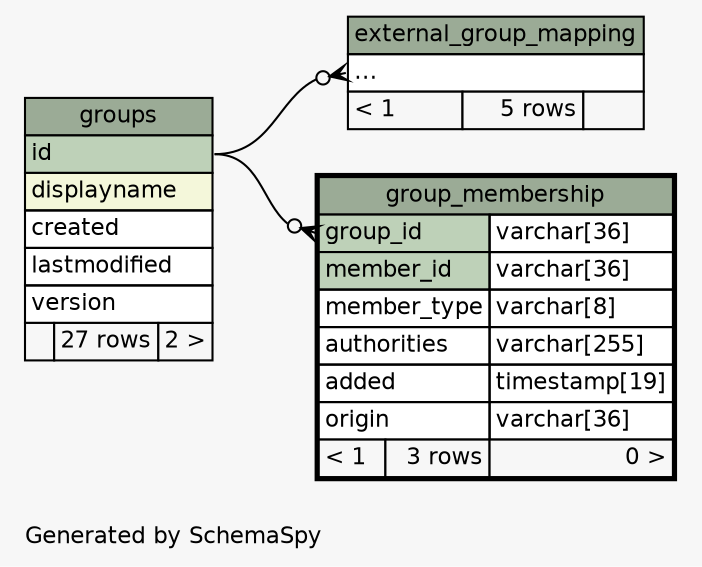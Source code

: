 // dot 2.36.0 on Mac OS X 10.9.2
// SchemaSpy rev 590
digraph "twoDegreesRelationshipsDiagram" {
  graph [
    rankdir="RL"
    bgcolor="#f7f7f7"
    label="\nGenerated by SchemaSpy"
    labeljust="l"
    nodesep="0.18"
    ranksep="0.46"
    fontname="Helvetica"
    fontsize="11"
  ];
  node [
    fontname="Helvetica"
    fontsize="11"
    shape="plaintext"
  ];
  edge [
    arrowsize="0.8"
  ];
  "external_group_mapping":"elipses":w -> "groups":"id":e [arrowhead=none dir=back arrowtail=crowodot];
  "group_membership":"group_id":w -> "groups":"id":e [arrowhead=none dir=back arrowtail=crowodot];
  "external_group_mapping" [
    label=<
    <TABLE BORDER="0" CELLBORDER="1" CELLSPACING="0" BGCOLOR="#ffffff">
      <TR><TD COLSPAN="3" BGCOLOR="#9bab96" ALIGN="CENTER">external_group_mapping</TD></TR>
      <TR><TD PORT="elipses" COLSPAN="3" ALIGN="LEFT">...</TD></TR>
      <TR><TD ALIGN="LEFT" BGCOLOR="#f7f7f7">&lt; 1</TD><TD ALIGN="RIGHT" BGCOLOR="#f7f7f7">5 rows</TD><TD ALIGN="RIGHT" BGCOLOR="#f7f7f7">  </TD></TR>
    </TABLE>>
    URL="external_group_mapping.html"
    tooltip="external_group_mapping"
  ];
  "group_membership" [
    label=<
    <TABLE BORDER="2" CELLBORDER="1" CELLSPACING="0" BGCOLOR="#ffffff">
      <TR><TD COLSPAN="3" BGCOLOR="#9bab96" ALIGN="CENTER">group_membership</TD></TR>
      <TR><TD PORT="group_id" COLSPAN="2" BGCOLOR="#bed1b8" ALIGN="LEFT">group_id</TD><TD PORT="group_id.type" ALIGN="LEFT">varchar[36]</TD></TR>
      <TR><TD PORT="member_id" COLSPAN="2" BGCOLOR="#bed1b8" ALIGN="LEFT">member_id</TD><TD PORT="member_id.type" ALIGN="LEFT">varchar[36]</TD></TR>
      <TR><TD PORT="member_type" COLSPAN="2" ALIGN="LEFT">member_type</TD><TD PORT="member_type.type" ALIGN="LEFT">varchar[8]</TD></TR>
      <TR><TD PORT="authorities" COLSPAN="2" ALIGN="LEFT">authorities</TD><TD PORT="authorities.type" ALIGN="LEFT">varchar[255]</TD></TR>
      <TR><TD PORT="added" COLSPAN="2" ALIGN="LEFT">added</TD><TD PORT="added.type" ALIGN="LEFT">timestamp[19]</TD></TR>
      <TR><TD PORT="origin" COLSPAN="2" ALIGN="LEFT">origin</TD><TD PORT="origin.type" ALIGN="LEFT">varchar[36]</TD></TR>
      <TR><TD ALIGN="LEFT" BGCOLOR="#f7f7f7">&lt; 1</TD><TD ALIGN="RIGHT" BGCOLOR="#f7f7f7">3 rows</TD><TD ALIGN="RIGHT" BGCOLOR="#f7f7f7">0 &gt;</TD></TR>
    </TABLE>>
    URL="group_membership.html"
    tooltip="group_membership"
  ];
  "groups" [
    label=<
    <TABLE BORDER="0" CELLBORDER="1" CELLSPACING="0" BGCOLOR="#ffffff">
      <TR><TD COLSPAN="3" BGCOLOR="#9bab96" ALIGN="CENTER">groups</TD></TR>
      <TR><TD PORT="id" COLSPAN="3" BGCOLOR="#bed1b8" ALIGN="LEFT">id</TD></TR>
      <TR><TD PORT="displayname" COLSPAN="3" BGCOLOR="#f4f7da" ALIGN="LEFT">displayname</TD></TR>
      <TR><TD PORT="created" COLSPAN="3" ALIGN="LEFT">created</TD></TR>
      <TR><TD PORT="lastmodified" COLSPAN="3" ALIGN="LEFT">lastmodified</TD></TR>
      <TR><TD PORT="version" COLSPAN="3" ALIGN="LEFT">version</TD></TR>
      <TR><TD ALIGN="LEFT" BGCOLOR="#f7f7f7">  </TD><TD ALIGN="RIGHT" BGCOLOR="#f7f7f7">27 rows</TD><TD ALIGN="RIGHT" BGCOLOR="#f7f7f7">2 &gt;</TD></TR>
    </TABLE>>
    URL="groups.html"
    tooltip="groups"
  ];
}
